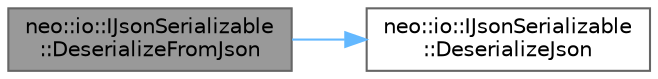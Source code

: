 digraph "neo::io::IJsonSerializable::DeserializeFromJson"
{
 // LATEX_PDF_SIZE
  bgcolor="transparent";
  edge [fontname=Helvetica,fontsize=10,labelfontname=Helvetica,labelfontsize=10];
  node [fontname=Helvetica,fontsize=10,shape=box,height=0.2,width=0.4];
  rankdir="LR";
  Node1 [id="Node000001",label="neo::io::IJsonSerializable\l::DeserializeFromJson",height=0.2,width=0.4,color="gray40", fillcolor="grey60", style="filled", fontcolor="black",tooltip="Deserializes an object from a JSON object."];
  Node1 -> Node2 [id="edge1_Node000001_Node000002",color="steelblue1",style="solid",tooltip=" "];
  Node2 [id="Node000002",label="neo::io::IJsonSerializable\l::DeserializeJson",height=0.2,width=0.4,color="grey40", fillcolor="white", style="filled",URL="$classneo_1_1io_1_1_i_json_serializable.html#a0c4c0b6278c315475a142d0c1dab3d7c",tooltip="Deserializes the object from a JSON reader."];
}
